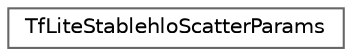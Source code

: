 digraph "Graphical Class Hierarchy"
{
 // LATEX_PDF_SIZE
  bgcolor="transparent";
  edge [fontname=Helvetica,fontsize=10,labelfontname=Helvetica,labelfontsize=10];
  node [fontname=Helvetica,fontsize=10,shape=box,height=0.2,width=0.4];
  rankdir="LR";
  Node0 [id="Node000000",label="TfLiteStablehloScatterParams",height=0.2,width=0.4,color="grey40", fillcolor="white", style="filled",URL="$struct_tf_lite_stablehlo_scatter_params.html",tooltip=" "];
}
